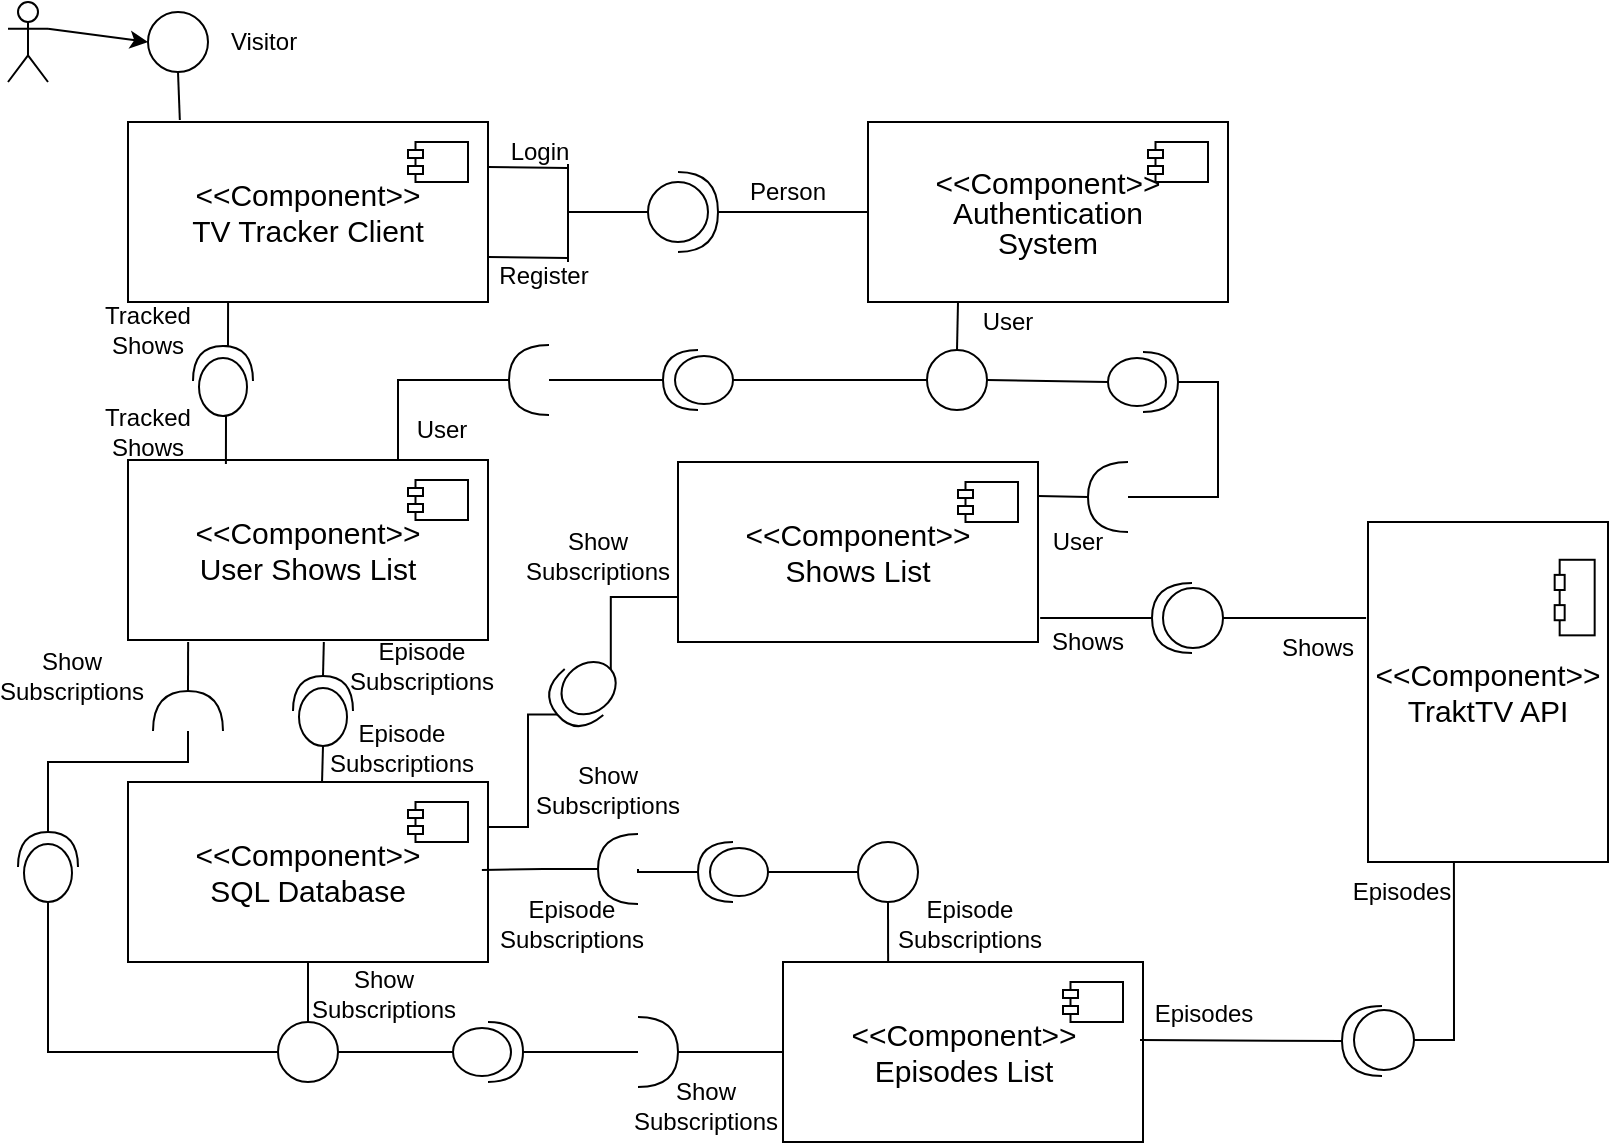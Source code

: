 <mxfile version="10.6.1" type="github"><diagram id="SLJEDgJI0vWaDR44DPJc" name="Page-1"><mxGraphModel dx="1394" dy="764" grid="1" gridSize="10" guides="1" tooltips="1" connect="1" arrows="1" fold="1" page="1" pageScale="1" pageWidth="827" pageHeight="1169" math="0" shadow="0"><root><mxCell id="0"/><mxCell id="1" parent="0"/><mxCell id="_U7RaL-LVQBtAVKudZnB-10" value="" style="group" vertex="1" connectable="0" parent="1"><mxGeometry x="70" y="70" width="180" height="90" as="geometry"/></mxCell><mxCell id="_U7RaL-LVQBtAVKudZnB-8" value="&lt;font style=&quot;font-size: 15px&quot;&gt;&amp;lt;&amp;lt;Component&amp;gt;&amp;gt;&lt;br&gt;TV Tracker Client&lt;/font&gt;&lt;br&gt;" style="rounded=0;whiteSpace=wrap;html=1;" vertex="1" parent="_U7RaL-LVQBtAVKudZnB-10"><mxGeometry width="180" height="90" as="geometry"/></mxCell><mxCell id="_U7RaL-LVQBtAVKudZnB-6" value="" style="group" vertex="1" connectable="0" parent="_U7RaL-LVQBtAVKudZnB-10"><mxGeometry x="140" y="10" width="30" height="20" as="geometry"/></mxCell><mxCell id="_U7RaL-LVQBtAVKudZnB-3" value="" style="rounded=0;whiteSpace=wrap;html=1;" vertex="1" parent="_U7RaL-LVQBtAVKudZnB-6"><mxGeometry x="3.75" width="26.25" height="20" as="geometry"/></mxCell><mxCell id="_U7RaL-LVQBtAVKudZnB-4" value="" style="rounded=0;whiteSpace=wrap;html=1;" vertex="1" parent="_U7RaL-LVQBtAVKudZnB-6"><mxGeometry y="4" width="7.5" height="4" as="geometry"/></mxCell><mxCell id="_U7RaL-LVQBtAVKudZnB-5" value="" style="rounded=0;whiteSpace=wrap;html=1;" vertex="1" parent="_U7RaL-LVQBtAVKudZnB-6"><mxGeometry y="12" width="7.5" height="4" as="geometry"/></mxCell><mxCell id="_U7RaL-LVQBtAVKudZnB-11" value="" style="group" vertex="1" connectable="0" parent="1"><mxGeometry x="440" y="70" width="180" height="90" as="geometry"/></mxCell><mxCell id="_U7RaL-LVQBtAVKudZnB-12" value="&lt;div style=&quot;text-align: left&quot;&gt;&lt;span style=&quot;font-size: 15px&quot;&gt;&amp;lt;&amp;lt;Component&amp;gt;&amp;gt;&lt;/span&gt;&lt;/div&gt;&lt;font style=&quot;font-size: 15px ; line-height: 80%&quot;&gt;Authentication&lt;br&gt;System&lt;/font&gt;&lt;br&gt;" style="rounded=0;whiteSpace=wrap;html=1;" vertex="1" parent="_U7RaL-LVQBtAVKudZnB-11"><mxGeometry width="180" height="90" as="geometry"/></mxCell><mxCell id="_U7RaL-LVQBtAVKudZnB-13" value="" style="group" vertex="1" connectable="0" parent="_U7RaL-LVQBtAVKudZnB-11"><mxGeometry x="140" y="10" width="30" height="20" as="geometry"/></mxCell><mxCell id="_U7RaL-LVQBtAVKudZnB-14" value="" style="rounded=0;whiteSpace=wrap;html=1;" vertex="1" parent="_U7RaL-LVQBtAVKudZnB-13"><mxGeometry x="3.75" width="26.25" height="20" as="geometry"/></mxCell><mxCell id="_U7RaL-LVQBtAVKudZnB-15" value="" style="rounded=0;whiteSpace=wrap;html=1;" vertex="1" parent="_U7RaL-LVQBtAVKudZnB-13"><mxGeometry y="4" width="7.5" height="4" as="geometry"/></mxCell><mxCell id="_U7RaL-LVQBtAVKudZnB-16" value="" style="rounded=0;whiteSpace=wrap;html=1;" vertex="1" parent="_U7RaL-LVQBtAVKudZnB-13"><mxGeometry y="12" width="7.5" height="4" as="geometry"/></mxCell><mxCell id="_U7RaL-LVQBtAVKudZnB-17" value="" style="group" vertex="1" connectable="0" parent="1"><mxGeometry x="345" y="240" width="180" height="90" as="geometry"/></mxCell><mxCell id="_U7RaL-LVQBtAVKudZnB-18" value="&lt;div style=&quot;text-align: left&quot;&gt;&lt;span style=&quot;font-size: 15px&quot;&gt;&amp;lt;&amp;lt;Component&amp;gt;&amp;gt;&lt;/span&gt;&lt;/div&gt;&lt;span style=&quot;font-size: 15px&quot;&gt;Shows List&lt;/span&gt;&lt;br&gt;" style="rounded=0;whiteSpace=wrap;html=1;" vertex="1" parent="_U7RaL-LVQBtAVKudZnB-17"><mxGeometry width="180" height="90" as="geometry"/></mxCell><mxCell id="_U7RaL-LVQBtAVKudZnB-19" value="" style="group" vertex="1" connectable="0" parent="_U7RaL-LVQBtAVKudZnB-17"><mxGeometry x="140" y="10" width="30" height="20" as="geometry"/></mxCell><mxCell id="_U7RaL-LVQBtAVKudZnB-20" value="" style="rounded=0;whiteSpace=wrap;html=1;" vertex="1" parent="_U7RaL-LVQBtAVKudZnB-19"><mxGeometry x="3.75" width="26.25" height="20" as="geometry"/></mxCell><mxCell id="_U7RaL-LVQBtAVKudZnB-21" value="" style="rounded=0;whiteSpace=wrap;html=1;" vertex="1" parent="_U7RaL-LVQBtAVKudZnB-19"><mxGeometry y="4" width="7.5" height="4" as="geometry"/></mxCell><mxCell id="_U7RaL-LVQBtAVKudZnB-22" value="" style="rounded=0;whiteSpace=wrap;html=1;" vertex="1" parent="_U7RaL-LVQBtAVKudZnB-19"><mxGeometry y="12" width="7.5" height="4" as="geometry"/></mxCell><mxCell id="_U7RaL-LVQBtAVKudZnB-23" value="" style="group" vertex="1" connectable="0" parent="1"><mxGeometry x="397.5" y="490" width="180" height="90" as="geometry"/></mxCell><mxCell id="_U7RaL-LVQBtAVKudZnB-24" value="&lt;div style=&quot;text-align: left&quot;&gt;&lt;span style=&quot;font-size: 15px&quot;&gt;&amp;lt;&amp;lt;Component&amp;gt;&amp;gt;&lt;/span&gt;&lt;/div&gt;&lt;span style=&quot;font-size: 15px&quot;&gt;Episodes List&lt;/span&gt;&lt;br&gt;" style="rounded=0;whiteSpace=wrap;html=1;" vertex="1" parent="_U7RaL-LVQBtAVKudZnB-23"><mxGeometry width="180" height="90" as="geometry"/></mxCell><mxCell id="_U7RaL-LVQBtAVKudZnB-25" value="" style="group" vertex="1" connectable="0" parent="_U7RaL-LVQBtAVKudZnB-23"><mxGeometry x="140" y="10" width="30" height="20" as="geometry"/></mxCell><mxCell id="_U7RaL-LVQBtAVKudZnB-26" value="" style="rounded=0;whiteSpace=wrap;html=1;" vertex="1" parent="_U7RaL-LVQBtAVKudZnB-25"><mxGeometry x="3.75" width="26.25" height="20" as="geometry"/></mxCell><mxCell id="_U7RaL-LVQBtAVKudZnB-27" value="" style="rounded=0;whiteSpace=wrap;html=1;" vertex="1" parent="_U7RaL-LVQBtAVKudZnB-25"><mxGeometry y="4" width="7.5" height="4" as="geometry"/></mxCell><mxCell id="_U7RaL-LVQBtAVKudZnB-28" value="" style="rounded=0;whiteSpace=wrap;html=1;" vertex="1" parent="_U7RaL-LVQBtAVKudZnB-25"><mxGeometry y="12" width="7.5" height="4" as="geometry"/></mxCell><mxCell id="_U7RaL-LVQBtAVKudZnB-29" value="" style="group" vertex="1" connectable="0" parent="1"><mxGeometry x="690" y="270" width="120" height="170" as="geometry"/></mxCell><mxCell id="_U7RaL-LVQBtAVKudZnB-30" value="&lt;div style=&quot;text-align: left&quot;&gt;&lt;span style=&quot;font-size: 15px&quot;&gt;&amp;lt;&amp;lt;Component&amp;gt;&amp;gt;&lt;/span&gt;&lt;/div&gt;&lt;span style=&quot;font-size: 15px&quot;&gt;TraktTV API&lt;/span&gt;&lt;br&gt;" style="rounded=0;whiteSpace=wrap;html=1;" vertex="1" parent="_U7RaL-LVQBtAVKudZnB-29"><mxGeometry width="120" height="170" as="geometry"/></mxCell><mxCell id="_U7RaL-LVQBtAVKudZnB-31" value="" style="group" vertex="1" connectable="0" parent="_U7RaL-LVQBtAVKudZnB-29"><mxGeometry x="93.333" y="18.889" width="20" height="37.778" as="geometry"/></mxCell><mxCell id="_U7RaL-LVQBtAVKudZnB-32" value="" style="rounded=0;whiteSpace=wrap;html=1;" vertex="1" parent="_U7RaL-LVQBtAVKudZnB-31"><mxGeometry x="2.5" width="17.5" height="37.778" as="geometry"/></mxCell><mxCell id="_U7RaL-LVQBtAVKudZnB-33" value="" style="rounded=0;whiteSpace=wrap;html=1;" vertex="1" parent="_U7RaL-LVQBtAVKudZnB-31"><mxGeometry y="7.556" width="5" height="7.556" as="geometry"/></mxCell><mxCell id="_U7RaL-LVQBtAVKudZnB-34" value="" style="rounded=0;whiteSpace=wrap;html=1;" vertex="1" parent="_U7RaL-LVQBtAVKudZnB-31"><mxGeometry y="22.667" width="5" height="7.556" as="geometry"/></mxCell><mxCell id="_U7RaL-LVQBtAVKudZnB-35" value="" style="group" vertex="1" connectable="0" parent="1"><mxGeometry x="70" y="400" width="180" height="90" as="geometry"/></mxCell><mxCell id="_U7RaL-LVQBtAVKudZnB-36" value="&lt;div style=&quot;text-align: left&quot;&gt;&lt;span style=&quot;font-size: 15px&quot;&gt;&amp;lt;&amp;lt;Component&amp;gt;&amp;gt;&lt;/span&gt;&lt;/div&gt;&lt;span style=&quot;font-size: 15px&quot;&gt;SQL Database&lt;/span&gt;&lt;br&gt;" style="rounded=0;whiteSpace=wrap;html=1;" vertex="1" parent="_U7RaL-LVQBtAVKudZnB-35"><mxGeometry width="180" height="90" as="geometry"/></mxCell><mxCell id="_U7RaL-LVQBtAVKudZnB-37" value="" style="group" vertex="1" connectable="0" parent="_U7RaL-LVQBtAVKudZnB-35"><mxGeometry x="140" y="10" width="30" height="20" as="geometry"/></mxCell><mxCell id="_U7RaL-LVQBtAVKudZnB-38" value="" style="rounded=0;whiteSpace=wrap;html=1;" vertex="1" parent="_U7RaL-LVQBtAVKudZnB-37"><mxGeometry x="3.75" width="26.25" height="20" as="geometry"/></mxCell><mxCell id="_U7RaL-LVQBtAVKudZnB-39" value="" style="rounded=0;whiteSpace=wrap;html=1;" vertex="1" parent="_U7RaL-LVQBtAVKudZnB-37"><mxGeometry y="4" width="7.5" height="4" as="geometry"/></mxCell><mxCell id="_U7RaL-LVQBtAVKudZnB-40" value="" style="rounded=0;whiteSpace=wrap;html=1;" vertex="1" parent="_U7RaL-LVQBtAVKudZnB-37"><mxGeometry y="12" width="7.5" height="4" as="geometry"/></mxCell><mxCell id="_U7RaL-LVQBtAVKudZnB-41" value="" style="group" vertex="1" connectable="0" parent="1"><mxGeometry x="70" y="239" width="180" height="90" as="geometry"/></mxCell><mxCell id="_U7RaL-LVQBtAVKudZnB-42" value="&lt;div style=&quot;text-align: left&quot;&gt;&lt;span style=&quot;font-size: 15px&quot;&gt;&amp;lt;&amp;lt;Component&amp;gt;&amp;gt;&lt;/span&gt;&lt;/div&gt;&lt;span style=&quot;font-size: 15px&quot;&gt;User Shows List&lt;/span&gt;&lt;br&gt;" style="rounded=0;whiteSpace=wrap;html=1;" vertex="1" parent="_U7RaL-LVQBtAVKudZnB-41"><mxGeometry width="180" height="90" as="geometry"/></mxCell><mxCell id="_U7RaL-LVQBtAVKudZnB-43" value="" style="group" vertex="1" connectable="0" parent="_U7RaL-LVQBtAVKudZnB-41"><mxGeometry x="140" y="10" width="30" height="20" as="geometry"/></mxCell><mxCell id="_U7RaL-LVQBtAVKudZnB-44" value="" style="rounded=0;whiteSpace=wrap;html=1;" vertex="1" parent="_U7RaL-LVQBtAVKudZnB-43"><mxGeometry x="3.75" width="26.25" height="20" as="geometry"/></mxCell><mxCell id="_U7RaL-LVQBtAVKudZnB-45" value="" style="rounded=0;whiteSpace=wrap;html=1;" vertex="1" parent="_U7RaL-LVQBtAVKudZnB-43"><mxGeometry y="4" width="7.5" height="4" as="geometry"/></mxCell><mxCell id="_U7RaL-LVQBtAVKudZnB-46" value="" style="rounded=0;whiteSpace=wrap;html=1;" vertex="1" parent="_U7RaL-LVQBtAVKudZnB-43"><mxGeometry y="12" width="7.5" height="4" as="geometry"/></mxCell><mxCell id="_U7RaL-LVQBtAVKudZnB-47" value="" style="shape=umlActor;verticalLabelPosition=bottom;labelBackgroundColor=#ffffff;verticalAlign=top;html=1;outlineConnect=0;" vertex="1" parent="1"><mxGeometry x="10" y="10" width="20" height="40" as="geometry"/></mxCell><mxCell id="_U7RaL-LVQBtAVKudZnB-53" value="" style="endArrow=classic;html=1;exitX=1;exitY=0.333;exitDx=0;exitDy=0;exitPerimeter=0;entryX=0;entryY=0.5;entryDx=0;entryDy=0;" edge="1" parent="1" source="_U7RaL-LVQBtAVKudZnB-47" target="_U7RaL-LVQBtAVKudZnB-64"><mxGeometry width="50" height="50" relative="1" as="geometry"><mxPoint x="10" y="560" as="sourcePoint"/><mxPoint x="19" y="109" as="targetPoint"/></mxGeometry></mxCell><mxCell id="_U7RaL-LVQBtAVKudZnB-63" value="" style="group" vertex="1" connectable="0" parent="1"><mxGeometry x="80" y="15" width="77.5" height="30" as="geometry"/></mxCell><mxCell id="_U7RaL-LVQBtAVKudZnB-64" value="" style="ellipse;whiteSpace=wrap;html=1;aspect=fixed;" vertex="1" parent="_U7RaL-LVQBtAVKudZnB-63"><mxGeometry width="30" height="30" as="geometry"/></mxCell><mxCell id="_U7RaL-LVQBtAVKudZnB-148" value="Visitor" style="text;html=1;strokeColor=none;fillColor=none;align=center;verticalAlign=middle;whiteSpace=wrap;rounded=0;" vertex="1" parent="_U7RaL-LVQBtAVKudZnB-63"><mxGeometry x="37.5" y="5" width="40" height="20" as="geometry"/></mxCell><mxCell id="_U7RaL-LVQBtAVKudZnB-65" value="" style="endArrow=none;html=1;exitX=0.5;exitY=1;exitDx=0;exitDy=0;entryX=0.144;entryY=-0.011;entryDx=0;entryDy=0;entryPerimeter=0;" edge="1" parent="1" source="_U7RaL-LVQBtAVKudZnB-64" target="_U7RaL-LVQBtAVKudZnB-8"><mxGeometry width="50" height="50" relative="1" as="geometry"><mxPoint x="190" y="57" as="sourcePoint"/><mxPoint x="150" y="29" as="targetPoint"/></mxGeometry></mxCell><mxCell id="_U7RaL-LVQBtAVKudZnB-73" value="" style="ellipse;whiteSpace=wrap;html=1;aspect=fixed;" vertex="1" parent="1"><mxGeometry x="469.5" y="184" width="30" height="30" as="geometry"/></mxCell><mxCell id="_U7RaL-LVQBtAVKudZnB-76" value="" style="ellipse;whiteSpace=wrap;html=1;aspect=fixed;" vertex="1" parent="1"><mxGeometry x="330" y="100" width="30" height="30" as="geometry"/></mxCell><mxCell id="_U7RaL-LVQBtAVKudZnB-77" value="" style="endArrow=none;html=1;" edge="1" parent="1"><mxGeometry width="50" height="50" relative="1" as="geometry"><mxPoint x="290" y="140" as="sourcePoint"/><mxPoint x="290" y="91" as="targetPoint"/></mxGeometry></mxCell><mxCell id="_U7RaL-LVQBtAVKudZnB-78" value="" style="endArrow=none;html=1;entryX=1;entryY=0.25;entryDx=0;entryDy=0;" edge="1" parent="1" target="_U7RaL-LVQBtAVKudZnB-8"><mxGeometry width="50" height="50" relative="1" as="geometry"><mxPoint x="290" y="93" as="sourcePoint"/><mxPoint x="60" y="510" as="targetPoint"/></mxGeometry></mxCell><mxCell id="_U7RaL-LVQBtAVKudZnB-79" value="" style="endArrow=none;html=1;entryX=1;entryY=0.75;entryDx=0;entryDy=0;" edge="1" parent="1" target="_U7RaL-LVQBtAVKudZnB-8"><mxGeometry width="50" height="50" relative="1" as="geometry"><mxPoint x="290" y="138" as="sourcePoint"/><mxPoint x="60" y="510" as="targetPoint"/></mxGeometry></mxCell><mxCell id="_U7RaL-LVQBtAVKudZnB-80" value="" style="endArrow=none;html=1;entryX=0;entryY=0.5;entryDx=0;entryDy=0;" edge="1" parent="1" target="_U7RaL-LVQBtAVKudZnB-76"><mxGeometry width="50" height="50" relative="1" as="geometry"><mxPoint x="290" y="115" as="sourcePoint"/><mxPoint x="60" y="510" as="targetPoint"/></mxGeometry></mxCell><mxCell id="_U7RaL-LVQBtAVKudZnB-85" value="" style="shape=requiredInterface;html=1;verticalLabelPosition=bottom;" vertex="1" parent="1"><mxGeometry x="345" y="95" width="20" height="40" as="geometry"/></mxCell><mxCell id="_U7RaL-LVQBtAVKudZnB-87" value="" style="endArrow=none;html=1;entryX=1;entryY=0.5;entryDx=0;entryDy=0;entryPerimeter=0;exitX=0;exitY=0.5;exitDx=0;exitDy=0;" edge="1" parent="1" source="_U7RaL-LVQBtAVKudZnB-12" target="_U7RaL-LVQBtAVKudZnB-85"><mxGeometry width="50" height="50" relative="1" as="geometry"><mxPoint x="10" y="560" as="sourcePoint"/><mxPoint x="60" y="510" as="targetPoint"/></mxGeometry></mxCell><mxCell id="_U7RaL-LVQBtAVKudZnB-88" value="" style="shape=providedRequiredInterface;html=1;verticalLabelPosition=bottom;" vertex="1" parent="1"><mxGeometry x="560" y="185" width="35" height="30" as="geometry"/></mxCell><mxCell id="_U7RaL-LVQBtAVKudZnB-93" style="edgeStyle=orthogonalEdgeStyle;rounded=0;orthogonalLoop=1;jettySize=auto;html=1;exitX=0;exitY=0.5;exitDx=0;exitDy=0;exitPerimeter=0;entryX=1;entryY=0.5;entryDx=0;entryDy=0;entryPerimeter=0;endArrow=none;endFill=0;" edge="1" parent="1" source="_U7RaL-LVQBtAVKudZnB-89" target="_U7RaL-LVQBtAVKudZnB-88"><mxGeometry relative="1" as="geometry"/></mxCell><mxCell id="_U7RaL-LVQBtAVKudZnB-89" value="" style="shape=requiredInterface;html=1;verticalLabelPosition=bottom;rotation=-180;" vertex="1" parent="1"><mxGeometry x="550" y="240" width="20" height="35" as="geometry"/></mxCell><mxCell id="_U7RaL-LVQBtAVKudZnB-90" value="" style="endArrow=none;html=1;entryX=1;entryY=0.5;entryDx=0;entryDy=0;entryPerimeter=0;exitX=1;exitY=0.189;exitDx=0;exitDy=0;exitPerimeter=0;" edge="1" parent="1" source="_U7RaL-LVQBtAVKudZnB-18" target="_U7RaL-LVQBtAVKudZnB-89"><mxGeometry width="50" height="50" relative="1" as="geometry"><mxPoint x="10" y="560" as="sourcePoint"/><mxPoint x="60" y="510" as="targetPoint"/></mxGeometry></mxCell><mxCell id="_U7RaL-LVQBtAVKudZnB-91" value="" style="endArrow=none;html=1;entryX=0.25;entryY=1;entryDx=0;entryDy=0;exitX=0.5;exitY=0;exitDx=0;exitDy=0;" edge="1" parent="1" source="_U7RaL-LVQBtAVKudZnB-73" target="_U7RaL-LVQBtAVKudZnB-12"><mxGeometry width="50" height="50" relative="1" as="geometry"><mxPoint x="480" y="180" as="sourcePoint"/><mxPoint x="60" y="510" as="targetPoint"/></mxGeometry></mxCell><mxCell id="_U7RaL-LVQBtAVKudZnB-92" value="" style="endArrow=none;html=1;entryX=1;entryY=0.5;entryDx=0;entryDy=0;exitX=0;exitY=0.5;exitDx=0;exitDy=0;exitPerimeter=0;" edge="1" parent="1" source="_U7RaL-LVQBtAVKudZnB-88" target="_U7RaL-LVQBtAVKudZnB-73"><mxGeometry width="50" height="50" relative="1" as="geometry"><mxPoint x="10" y="560" as="sourcePoint"/><mxPoint x="60" y="510" as="targetPoint"/></mxGeometry></mxCell><mxCell id="_U7RaL-LVQBtAVKudZnB-97" style="edgeStyle=orthogonalEdgeStyle;rounded=0;orthogonalLoop=1;jettySize=auto;html=1;exitX=1;exitY=0.5;exitDx=0;exitDy=0;exitPerimeter=0;entryX=1.006;entryY=0.867;entryDx=0;entryDy=0;entryPerimeter=0;endArrow=none;endFill=0;" edge="1" parent="1" source="_U7RaL-LVQBtAVKudZnB-96" target="_U7RaL-LVQBtAVKudZnB-18"><mxGeometry relative="1" as="geometry"/></mxCell><mxCell id="_U7RaL-LVQBtAVKudZnB-96" value="" style="shape=requiredInterface;html=1;verticalLabelPosition=bottom;rotation=-180;" vertex="1" parent="1"><mxGeometry x="582" y="300.5" width="20" height="35" as="geometry"/></mxCell><mxCell id="_U7RaL-LVQBtAVKudZnB-99" style="edgeStyle=orthogonalEdgeStyle;rounded=0;orthogonalLoop=1;jettySize=auto;html=1;exitX=1;exitY=0.5;exitDx=0;exitDy=0;entryX=-0.008;entryY=0.282;entryDx=0;entryDy=0;entryPerimeter=0;endArrow=none;endFill=0;" edge="1" parent="1" source="_U7RaL-LVQBtAVKudZnB-98" target="_U7RaL-LVQBtAVKudZnB-30"><mxGeometry relative="1" as="geometry"/></mxCell><mxCell id="_U7RaL-LVQBtAVKudZnB-98" value="" style="ellipse;whiteSpace=wrap;html=1;aspect=fixed;" vertex="1" parent="1"><mxGeometry x="587.5" y="303" width="30" height="30" as="geometry"/></mxCell><mxCell id="_U7RaL-LVQBtAVKudZnB-101" style="edgeStyle=orthogonalEdgeStyle;rounded=0;orthogonalLoop=1;jettySize=auto;html=1;exitX=1;exitY=0.5;exitDx=0;exitDy=0;entryX=0.358;entryY=1;entryDx=0;entryDy=0;entryPerimeter=0;endArrow=none;endFill=0;" edge="1" parent="1" source="_U7RaL-LVQBtAVKudZnB-100" target="_U7RaL-LVQBtAVKudZnB-30"><mxGeometry relative="1" as="geometry"/></mxCell><mxCell id="_U7RaL-LVQBtAVKudZnB-100" value="" style="ellipse;whiteSpace=wrap;html=1;aspect=fixed;" vertex="1" parent="1"><mxGeometry x="683" y="514" width="30" height="30" as="geometry"/></mxCell><mxCell id="_U7RaL-LVQBtAVKudZnB-105" style="edgeStyle=orthogonalEdgeStyle;rounded=0;orthogonalLoop=1;jettySize=auto;html=1;exitX=1;exitY=0.5;exitDx=0;exitDy=0;exitPerimeter=0;endArrow=none;endFill=0;" edge="1" parent="1" source="_U7RaL-LVQBtAVKudZnB-102"><mxGeometry relative="1" as="geometry"><mxPoint x="576" y="529" as="targetPoint"/><Array as="points"><mxPoint x="576" y="530"/></Array></mxGeometry></mxCell><mxCell id="_U7RaL-LVQBtAVKudZnB-102" value="" style="shape=requiredInterface;html=1;verticalLabelPosition=bottom;rotation=-180;" vertex="1" parent="1"><mxGeometry x="677" y="512" width="20" height="35" as="geometry"/></mxCell><mxCell id="_U7RaL-LVQBtAVKudZnB-115" style="edgeStyle=orthogonalEdgeStyle;rounded=0;orthogonalLoop=1;jettySize=auto;html=1;exitX=1;exitY=0.5;exitDx=0;exitDy=0;exitPerimeter=0;entryX=0;entryY=0.5;entryDx=0;entryDy=0;endArrow=none;endFill=0;" edge="1" parent="1" source="_U7RaL-LVQBtAVKudZnB-125" target="_U7RaL-LVQBtAVKudZnB-24"><mxGeometry relative="1" as="geometry"><mxPoint x="315" y="470" as="sourcePoint"/><mxPoint x="345" y="476" as="targetPoint"/></mxGeometry></mxCell><mxCell id="_U7RaL-LVQBtAVKudZnB-121" style="edgeStyle=orthogonalEdgeStyle;rounded=0;orthogonalLoop=1;jettySize=auto;html=1;exitX=0;exitY=0.5;exitDx=0;exitDy=0;exitPerimeter=0;entryX=0;entryY=0.75;entryDx=0;entryDy=0;endArrow=none;endFill=0;" edge="1" parent="1" source="_U7RaL-LVQBtAVKudZnB-120" target="_U7RaL-LVQBtAVKudZnB-18"><mxGeometry relative="1" as="geometry"><Array as="points"><mxPoint x="311" y="308"/></Array></mxGeometry></mxCell><mxCell id="_U7RaL-LVQBtAVKudZnB-122" style="edgeStyle=orthogonalEdgeStyle;rounded=0;orthogonalLoop=1;jettySize=auto;html=1;exitX=1;exitY=0.5;exitDx=0;exitDy=0;exitPerimeter=0;entryX=1;entryY=0.25;entryDx=0;entryDy=0;endArrow=none;endFill=0;" edge="1" parent="1" source="_U7RaL-LVQBtAVKudZnB-120" target="_U7RaL-LVQBtAVKudZnB-36"><mxGeometry relative="1" as="geometry"><Array as="points"><mxPoint x="270" y="366"/><mxPoint x="270" y="423"/></Array></mxGeometry></mxCell><mxCell id="_U7RaL-LVQBtAVKudZnB-120" value="" style="shape=providedRequiredInterface;html=1;verticalLabelPosition=bottom;rotation=140;" vertex="1" parent="1"><mxGeometry x="280.5" y="340" width="35" height="30" as="geometry"/></mxCell><mxCell id="_U7RaL-LVQBtAVKudZnB-124" style="edgeStyle=orthogonalEdgeStyle;rounded=0;orthogonalLoop=1;jettySize=auto;html=1;exitX=0.5;exitY=0;exitDx=0;exitDy=0;entryX=0.5;entryY=1;entryDx=0;entryDy=0;endArrow=none;endFill=0;" edge="1" parent="1" source="_U7RaL-LVQBtAVKudZnB-123" target="_U7RaL-LVQBtAVKudZnB-36"><mxGeometry relative="1" as="geometry"/></mxCell><mxCell id="_U7RaL-LVQBtAVKudZnB-130" style="edgeStyle=orthogonalEdgeStyle;rounded=0;orthogonalLoop=1;jettySize=auto;html=1;exitX=0;exitY=0.5;exitDx=0;exitDy=0;entryX=0;entryY=0.5;entryDx=0;entryDy=0;entryPerimeter=0;endArrow=none;endFill=0;" edge="1" parent="1" source="_U7RaL-LVQBtAVKudZnB-123" target="_U7RaL-LVQBtAVKudZnB-128"><mxGeometry relative="1" as="geometry"/></mxCell><mxCell id="_U7RaL-LVQBtAVKudZnB-123" value="" style="ellipse;whiteSpace=wrap;html=1;aspect=fixed;" vertex="1" parent="1"><mxGeometry x="145" y="520" width="30" height="30" as="geometry"/></mxCell><mxCell id="_U7RaL-LVQBtAVKudZnB-125" value="" style="shape=requiredInterface;html=1;verticalLabelPosition=bottom;" vertex="1" parent="1"><mxGeometry x="325" y="517.5" width="20" height="35" as="geometry"/></mxCell><mxCell id="_U7RaL-LVQBtAVKudZnB-168" style="edgeStyle=orthogonalEdgeStyle;rounded=0;orthogonalLoop=1;jettySize=auto;html=1;exitX=1;exitY=0.5;exitDx=0;exitDy=0;exitPerimeter=0;entryX=0;entryY=0.5;entryDx=0;entryDy=0;entryPerimeter=0;endArrow=none;endFill=0;" edge="1" parent="1" source="_U7RaL-LVQBtAVKudZnB-127" target="_U7RaL-LVQBtAVKudZnB-125"><mxGeometry relative="1" as="geometry"/></mxCell><mxCell id="_U7RaL-LVQBtAVKudZnB-169" style="edgeStyle=orthogonalEdgeStyle;rounded=0;orthogonalLoop=1;jettySize=auto;html=1;exitX=0;exitY=0.5;exitDx=0;exitDy=0;exitPerimeter=0;entryX=1;entryY=0.5;entryDx=0;entryDy=0;endArrow=none;endFill=0;" edge="1" parent="1" source="_U7RaL-LVQBtAVKudZnB-127" target="_U7RaL-LVQBtAVKudZnB-123"><mxGeometry relative="1" as="geometry"/></mxCell><mxCell id="_U7RaL-LVQBtAVKudZnB-127" value="" style="shape=providedRequiredInterface;html=1;verticalLabelPosition=bottom;" vertex="1" parent="1"><mxGeometry x="232.5" y="520" width="35" height="30" as="geometry"/></mxCell><mxCell id="_U7RaL-LVQBtAVKudZnB-128" value="" style="shape=providedRequiredInterface;html=1;verticalLabelPosition=bottom;rotation=-90;" vertex="1" parent="1"><mxGeometry x="12.5" y="427.5" width="35" height="30" as="geometry"/></mxCell><mxCell id="_U7RaL-LVQBtAVKudZnB-133" style="edgeStyle=orthogonalEdgeStyle;rounded=0;orthogonalLoop=1;jettySize=auto;html=1;exitX=1;exitY=0.5;exitDx=0;exitDy=0;exitPerimeter=0;entryX=0.167;entryY=1.011;entryDx=0;entryDy=0;entryPerimeter=0;endArrow=none;endFill=0;" edge="1" parent="1" source="_U7RaL-LVQBtAVKudZnB-131" target="_U7RaL-LVQBtAVKudZnB-42"><mxGeometry relative="1" as="geometry"/></mxCell><mxCell id="_U7RaL-LVQBtAVKudZnB-134" style="edgeStyle=orthogonalEdgeStyle;rounded=0;orthogonalLoop=1;jettySize=auto;html=1;exitX=0;exitY=0.5;exitDx=0;exitDy=0;exitPerimeter=0;entryX=1;entryY=0.5;entryDx=0;entryDy=0;entryPerimeter=0;endArrow=none;endFill=0;" edge="1" parent="1" source="_U7RaL-LVQBtAVKudZnB-131" target="_U7RaL-LVQBtAVKudZnB-128"><mxGeometry relative="1" as="geometry"><Array as="points"><mxPoint x="100" y="390"/><mxPoint x="30" y="390"/></Array></mxGeometry></mxCell><mxCell id="_U7RaL-LVQBtAVKudZnB-131" value="" style="shape=requiredInterface;html=1;verticalLabelPosition=bottom;rotation=-90;" vertex="1" parent="1"><mxGeometry x="90" y="347" width="20" height="35" as="geometry"/></mxCell><mxCell id="_U7RaL-LVQBtAVKudZnB-136" style="edgeStyle=orthogonalEdgeStyle;rounded=0;orthogonalLoop=1;jettySize=auto;html=1;exitX=1;exitY=0.5;exitDx=0;exitDy=0;exitPerimeter=0;entryX=0.544;entryY=1.011;entryDx=0;entryDy=0;entryPerimeter=0;endArrow=none;endFill=0;" edge="1" parent="1" source="_U7RaL-LVQBtAVKudZnB-135" target="_U7RaL-LVQBtAVKudZnB-42"><mxGeometry relative="1" as="geometry"/></mxCell><mxCell id="_U7RaL-LVQBtAVKudZnB-137" style="edgeStyle=orthogonalEdgeStyle;rounded=0;orthogonalLoop=1;jettySize=auto;html=1;exitX=0;exitY=0.5;exitDx=0;exitDy=0;exitPerimeter=0;entryX=0.539;entryY=0;entryDx=0;entryDy=0;entryPerimeter=0;endArrow=none;endFill=0;" edge="1" parent="1" source="_U7RaL-LVQBtAVKudZnB-135" target="_U7RaL-LVQBtAVKudZnB-36"><mxGeometry relative="1" as="geometry"/></mxCell><mxCell id="_U7RaL-LVQBtAVKudZnB-135" value="" style="shape=providedRequiredInterface;html=1;verticalLabelPosition=bottom;rotation=-90;" vertex="1" parent="1"><mxGeometry x="150" y="349.5" width="35" height="30" as="geometry"/></mxCell><mxCell id="_U7RaL-LVQBtAVKudZnB-139" style="edgeStyle=orthogonalEdgeStyle;rounded=0;orthogonalLoop=1;jettySize=auto;html=1;exitX=1;exitY=0.5;exitDx=0;exitDy=0;exitPerimeter=0;entryX=0.75;entryY=0;entryDx=0;entryDy=0;endArrow=none;endFill=0;" edge="1" parent="1" source="_U7RaL-LVQBtAVKudZnB-138" target="_U7RaL-LVQBtAVKudZnB-42"><mxGeometry relative="1" as="geometry"/></mxCell><mxCell id="_U7RaL-LVQBtAVKudZnB-138" value="" style="shape=requiredInterface;html=1;verticalLabelPosition=bottom;rotation=180;" vertex="1" parent="1"><mxGeometry x="260.5" y="181.5" width="20" height="35" as="geometry"/></mxCell><mxCell id="_U7RaL-LVQBtAVKudZnB-142" style="edgeStyle=orthogonalEdgeStyle;rounded=0;orthogonalLoop=1;jettySize=auto;html=1;exitX=1;exitY=0.5;exitDx=0;exitDy=0;exitPerimeter=0;endArrow=none;endFill=0;" edge="1" parent="1" source="_U7RaL-LVQBtAVKudZnB-141" target="_U7RaL-LVQBtAVKudZnB-138"><mxGeometry relative="1" as="geometry"/></mxCell><mxCell id="_U7RaL-LVQBtAVKudZnB-143" style="edgeStyle=orthogonalEdgeStyle;rounded=0;orthogonalLoop=1;jettySize=auto;html=1;exitX=0;exitY=0.5;exitDx=0;exitDy=0;exitPerimeter=0;entryX=0;entryY=0.5;entryDx=0;entryDy=0;endArrow=none;endFill=0;" edge="1" parent="1" source="_U7RaL-LVQBtAVKudZnB-141" target="_U7RaL-LVQBtAVKudZnB-73"><mxGeometry relative="1" as="geometry"/></mxCell><mxCell id="_U7RaL-LVQBtAVKudZnB-141" value="" style="shape=providedRequiredInterface;html=1;verticalLabelPosition=bottom;rotation=-180;" vertex="1" parent="1"><mxGeometry x="337.5" y="184" width="35" height="30" as="geometry"/></mxCell><mxCell id="_U7RaL-LVQBtAVKudZnB-146" style="edgeStyle=orthogonalEdgeStyle;rounded=0;orthogonalLoop=1;jettySize=auto;html=1;exitX=0;exitY=0.5;exitDx=0;exitDy=0;exitPerimeter=0;entryX=0.272;entryY=0.022;entryDx=0;entryDy=0;entryPerimeter=0;endArrow=none;endFill=0;" edge="1" parent="1" source="_U7RaL-LVQBtAVKudZnB-145" target="_U7RaL-LVQBtAVKudZnB-42"><mxGeometry relative="1" as="geometry"/></mxCell><mxCell id="_U7RaL-LVQBtAVKudZnB-147" style="edgeStyle=orthogonalEdgeStyle;rounded=0;orthogonalLoop=1;jettySize=auto;html=1;exitX=1;exitY=0.5;exitDx=0;exitDy=0;exitPerimeter=0;entryX=0.278;entryY=1;entryDx=0;entryDy=0;entryPerimeter=0;endArrow=none;endFill=0;" edge="1" parent="1" source="_U7RaL-LVQBtAVKudZnB-145" target="_U7RaL-LVQBtAVKudZnB-8"><mxGeometry relative="1" as="geometry"/></mxCell><mxCell id="_U7RaL-LVQBtAVKudZnB-145" value="" style="shape=providedRequiredInterface;html=1;verticalLabelPosition=bottom;rotation=-90;" vertex="1" parent="1"><mxGeometry x="100" y="184.5" width="35" height="30" as="geometry"/></mxCell><mxCell id="_U7RaL-LVQBtAVKudZnB-149" value="Login" style="text;html=1;strokeColor=none;fillColor=none;align=center;verticalAlign=middle;whiteSpace=wrap;rounded=0;" vertex="1" parent="1"><mxGeometry x="255.5" y="75" width="40" height="20" as="geometry"/></mxCell><mxCell id="_U7RaL-LVQBtAVKudZnB-150" value="Register&lt;br&gt;" style="text;html=1;strokeColor=none;fillColor=none;align=center;verticalAlign=middle;whiteSpace=wrap;rounded=0;" vertex="1" parent="1"><mxGeometry x="258" y="137" width="40" height="20" as="geometry"/></mxCell><mxCell id="_U7RaL-LVQBtAVKudZnB-151" value="Person" style="text;html=1;strokeColor=none;fillColor=none;align=center;verticalAlign=middle;whiteSpace=wrap;rounded=0;" vertex="1" parent="1"><mxGeometry x="380" y="95" width="40" height="20" as="geometry"/></mxCell><mxCell id="_U7RaL-LVQBtAVKudZnB-152" value="User" style="text;html=1;strokeColor=none;fillColor=none;align=center;verticalAlign=middle;whiteSpace=wrap;rounded=0;" vertex="1" parent="1"><mxGeometry x="490" y="160" width="40" height="20" as="geometry"/></mxCell><mxCell id="_U7RaL-LVQBtAVKudZnB-153" value="User" style="text;html=1;strokeColor=none;fillColor=none;align=center;verticalAlign=middle;whiteSpace=wrap;rounded=0;" vertex="1" parent="1"><mxGeometry x="525" y="270" width="40" height="20" as="geometry"/></mxCell><mxCell id="_U7RaL-LVQBtAVKudZnB-154" value="User" style="text;html=1;strokeColor=none;fillColor=none;align=center;verticalAlign=middle;whiteSpace=wrap;rounded=0;" vertex="1" parent="1"><mxGeometry x="207" y="214" width="40" height="20" as="geometry"/></mxCell><mxCell id="_U7RaL-LVQBtAVKudZnB-155" value="Tracked&lt;br&gt;Shows&lt;br&gt;" style="text;html=1;strokeColor=none;fillColor=none;align=center;verticalAlign=middle;whiteSpace=wrap;rounded=0;" vertex="1" parent="1"><mxGeometry x="60" y="214.5" width="40" height="20" as="geometry"/></mxCell><mxCell id="_U7RaL-LVQBtAVKudZnB-156" value="Tracked&lt;br&gt;Shows&lt;br&gt;" style="text;html=1;strokeColor=none;fillColor=none;align=center;verticalAlign=middle;whiteSpace=wrap;rounded=0;" vertex="1" parent="1"><mxGeometry x="60" y="164" width="40" height="20" as="geometry"/></mxCell><mxCell id="_U7RaL-LVQBtAVKudZnB-157" value="Shows" style="text;html=1;strokeColor=none;fillColor=none;align=center;verticalAlign=middle;whiteSpace=wrap;rounded=0;" vertex="1" parent="1"><mxGeometry x="530" y="320" width="40" height="20" as="geometry"/></mxCell><mxCell id="_U7RaL-LVQBtAVKudZnB-158" value="Shows" style="text;html=1;strokeColor=none;fillColor=none;align=center;verticalAlign=middle;whiteSpace=wrap;rounded=0;" vertex="1" parent="1"><mxGeometry x="645" y="323" width="40" height="20" as="geometry"/></mxCell><mxCell id="_U7RaL-LVQBtAVKudZnB-159" value="Episodes" style="text;html=1;strokeColor=none;fillColor=none;align=center;verticalAlign=middle;whiteSpace=wrap;rounded=0;" vertex="1" parent="1"><mxGeometry x="687" y="445" width="40" height="20" as="geometry"/></mxCell><mxCell id="_U7RaL-LVQBtAVKudZnB-160" value="Episodes" style="text;html=1;strokeColor=none;fillColor=none;align=center;verticalAlign=middle;whiteSpace=wrap;rounded=0;" vertex="1" parent="1"><mxGeometry x="587.5" y="506" width="40" height="20" as="geometry"/></mxCell><mxCell id="_U7RaL-LVQBtAVKudZnB-161" value="Show&lt;br&gt;Subscriptions&lt;br&gt;" style="text;html=1;strokeColor=none;fillColor=none;align=center;verticalAlign=middle;whiteSpace=wrap;rounded=0;" vertex="1" parent="1"><mxGeometry x="285" y="276.5" width="40" height="20" as="geometry"/></mxCell><mxCell id="_U7RaL-LVQBtAVKudZnB-162" value="Show&lt;br&gt;Subscriptions&lt;br&gt;" style="text;html=1;strokeColor=none;fillColor=none;align=center;verticalAlign=middle;whiteSpace=wrap;rounded=0;" vertex="1" parent="1"><mxGeometry x="339" y="552" width="40" height="20" as="geometry"/></mxCell><mxCell id="_U7RaL-LVQBtAVKudZnB-164" value="Show&lt;br&gt;Subscriptions&lt;br&gt;" style="text;html=1;strokeColor=none;fillColor=none;align=center;verticalAlign=middle;whiteSpace=wrap;rounded=0;" vertex="1" parent="1"><mxGeometry x="177.5" y="496" width="40" height="20" as="geometry"/></mxCell><mxCell id="_U7RaL-LVQBtAVKudZnB-165" value="Episode&lt;br&gt;Subscriptions&lt;br&gt;" style="text;html=1;strokeColor=none;fillColor=none;align=center;verticalAlign=middle;whiteSpace=wrap;rounded=0;" vertex="1" parent="1"><mxGeometry x="453" y="461" width="76" height="20" as="geometry"/></mxCell><mxCell id="_U7RaL-LVQBtAVKudZnB-171" style="edgeStyle=orthogonalEdgeStyle;rounded=0;orthogonalLoop=1;jettySize=auto;html=1;exitX=0.5;exitY=1;exitDx=0;exitDy=0;entryX=0.292;entryY=0;entryDx=0;entryDy=0;entryPerimeter=0;endArrow=none;endFill=0;" edge="1" parent="1" source="_U7RaL-LVQBtAVKudZnB-170" target="_U7RaL-LVQBtAVKudZnB-24"><mxGeometry relative="1" as="geometry"/></mxCell><mxCell id="_U7RaL-LVQBtAVKudZnB-170" value="" style="ellipse;whiteSpace=wrap;html=1;aspect=fixed;" vertex="1" parent="1"><mxGeometry x="435" y="430" width="30" height="30" as="geometry"/></mxCell><mxCell id="_U7RaL-LVQBtAVKudZnB-173" style="edgeStyle=orthogonalEdgeStyle;rounded=0;orthogonalLoop=1;jettySize=auto;html=1;exitX=1;exitY=0.5;exitDx=0;exitDy=0;exitPerimeter=0;entryX=0.983;entryY=0.489;entryDx=0;entryDy=0;entryPerimeter=0;endArrow=none;endFill=0;" edge="1" parent="1" source="_U7RaL-LVQBtAVKudZnB-172" target="_U7RaL-LVQBtAVKudZnB-36"><mxGeometry relative="1" as="geometry"/></mxCell><mxCell id="_U7RaL-LVQBtAVKudZnB-172" value="" style="shape=requiredInterface;html=1;verticalLabelPosition=bottom;rotation=-180;" vertex="1" parent="1"><mxGeometry x="305" y="426" width="20" height="35" as="geometry"/></mxCell><mxCell id="_U7RaL-LVQBtAVKudZnB-175" style="edgeStyle=orthogonalEdgeStyle;rounded=0;orthogonalLoop=1;jettySize=auto;html=1;exitX=1;exitY=0.5;exitDx=0;exitDy=0;exitPerimeter=0;entryX=0;entryY=0.5;entryDx=0;entryDy=0;entryPerimeter=0;endArrow=none;endFill=0;" edge="1" parent="1" source="_U7RaL-LVQBtAVKudZnB-174" target="_U7RaL-LVQBtAVKudZnB-172"><mxGeometry relative="1" as="geometry"/></mxCell><mxCell id="_U7RaL-LVQBtAVKudZnB-176" style="edgeStyle=orthogonalEdgeStyle;rounded=0;orthogonalLoop=1;jettySize=auto;html=1;exitX=0;exitY=0.5;exitDx=0;exitDy=0;exitPerimeter=0;entryX=0;entryY=0.5;entryDx=0;entryDy=0;endArrow=none;endFill=0;" edge="1" parent="1" source="_U7RaL-LVQBtAVKudZnB-174" target="_U7RaL-LVQBtAVKudZnB-170"><mxGeometry relative="1" as="geometry"/></mxCell><mxCell id="_U7RaL-LVQBtAVKudZnB-174" value="" style="shape=providedRequiredInterface;html=1;verticalLabelPosition=bottom;rotation=-180;" vertex="1" parent="1"><mxGeometry x="355" y="430" width="35" height="30" as="geometry"/></mxCell><mxCell id="_U7RaL-LVQBtAVKudZnB-177" value="Show&lt;br&gt;Subscriptions&lt;br&gt;" style="text;html=1;strokeColor=none;fillColor=none;align=center;verticalAlign=middle;whiteSpace=wrap;rounded=0;" vertex="1" parent="1"><mxGeometry x="290" y="394" width="40" height="20" as="geometry"/></mxCell><mxCell id="_U7RaL-LVQBtAVKudZnB-178" value="Show&lt;br&gt;Subscriptions&lt;br&gt;" style="text;html=1;strokeColor=none;fillColor=none;align=center;verticalAlign=middle;whiteSpace=wrap;rounded=0;" vertex="1" parent="1"><mxGeometry x="22" y="337" width="40" height="20" as="geometry"/></mxCell><mxCell id="_U7RaL-LVQBtAVKudZnB-180" value="Episode&lt;br&gt;Subscriptions&lt;br&gt;" style="text;html=1;strokeColor=none;fillColor=none;align=center;verticalAlign=middle;whiteSpace=wrap;rounded=0;" vertex="1" parent="1"><mxGeometry x="179" y="332" width="76" height="20" as="geometry"/></mxCell><mxCell id="_U7RaL-LVQBtAVKudZnB-182" value="Episode&lt;br&gt;Subscriptions&lt;br&gt;" style="text;html=1;strokeColor=none;fillColor=none;align=center;verticalAlign=middle;whiteSpace=wrap;rounded=0;" vertex="1" parent="1"><mxGeometry x="254" y="461" width="76" height="20" as="geometry"/></mxCell><mxCell id="_U7RaL-LVQBtAVKudZnB-183" value="Episode&lt;br&gt;Subscriptions&lt;br&gt;" style="text;html=1;strokeColor=none;fillColor=none;align=center;verticalAlign=middle;whiteSpace=wrap;rounded=0;" vertex="1" parent="1"><mxGeometry x="169" y="373" width="76" height="20" as="geometry"/></mxCell></root></mxGraphModel></diagram></mxfile>